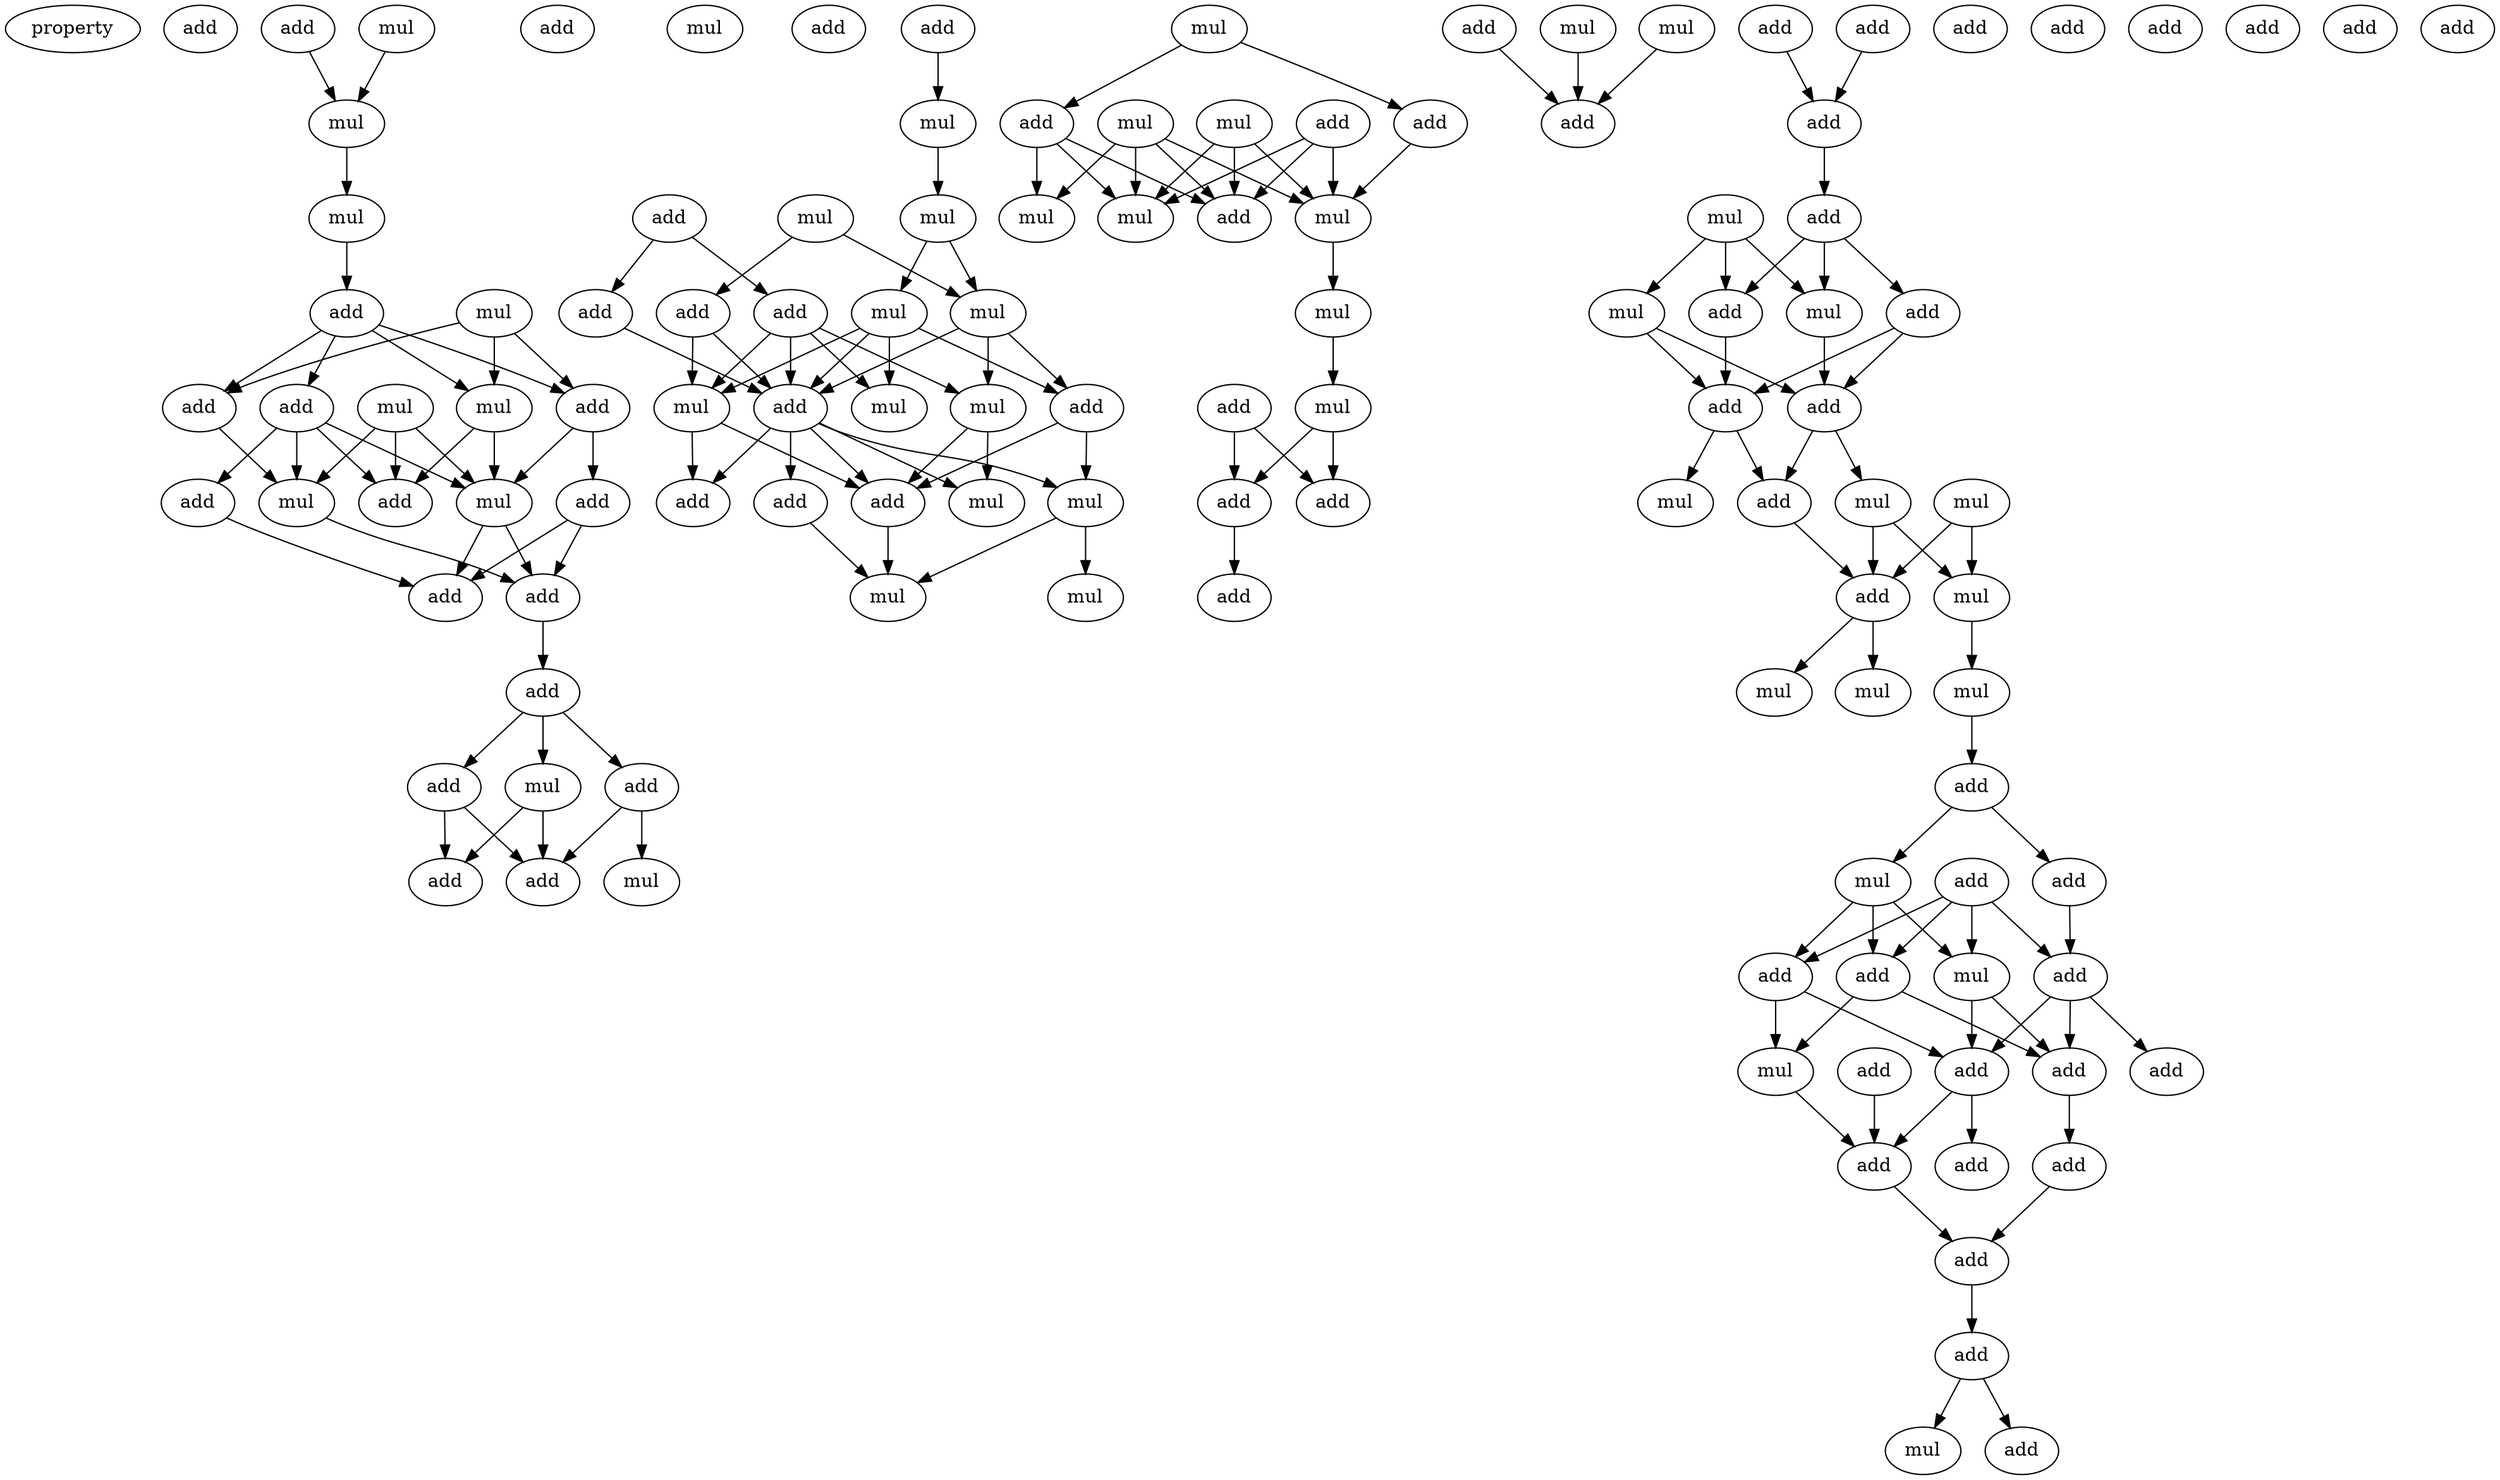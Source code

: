 digraph {
    node [fontcolor=black]
    property [mul=2,lf=1.3]
    0 [ label = add ];
    1 [ label = add ];
    2 [ label = add ];
    3 [ label = mul ];
    4 [ label = mul ];
    5 [ label = mul ];
    6 [ label = add ];
    7 [ label = mul ];
    8 [ label = mul ];
    9 [ label = add ];
    10 [ label = add ];
    11 [ label = add ];
    12 [ label = mul ];
    13 [ label = add ];
    14 [ label = mul ];
    15 [ label = add ];
    16 [ label = add ];
    17 [ label = mul ];
    18 [ label = add ];
    19 [ label = add ];
    20 [ label = add ];
    21 [ label = add ];
    22 [ label = add ];
    23 [ label = mul ];
    24 [ label = mul ];
    25 [ label = add ];
    26 [ label = mul ];
    27 [ label = add ];
    28 [ label = add ];
    29 [ label = add ];
    30 [ label = mul ];
    31 [ label = mul ];
    32 [ label = add ];
    33 [ label = mul ];
    34 [ label = add ];
    35 [ label = add ];
    36 [ label = mul ];
    37 [ label = add ];
    38 [ label = mul ];
    39 [ label = mul ];
    40 [ label = add ];
    41 [ label = mul ];
    42 [ label = mul ];
    43 [ label = add ];
    44 [ label = mul ];
    45 [ label = add ];
    46 [ label = add ];
    47 [ label = mul ];
    48 [ label = add ];
    49 [ label = mul ];
    50 [ label = mul ];
    51 [ label = mul ];
    52 [ label = add ];
    53 [ label = add ];
    54 [ label = add ];
    55 [ label = mul ];
    56 [ label = mul ];
    57 [ label = mul ];
    58 [ label = mul ];
    59 [ label = add ];
    60 [ label = mul ];
    61 [ label = mul ];
    62 [ label = add ];
    63 [ label = mul ];
    64 [ label = add ];
    65 [ label = add ];
    66 [ label = add ];
    67 [ label = add ];
    68 [ label = mul ];
    69 [ label = mul ];
    70 [ label = add ];
    71 [ label = add ];
    72 [ label = add ];
    73 [ label = add ];
    74 [ label = add ];
    75 [ label = mul ];
    76 [ label = add ];
    77 [ label = add ];
    78 [ label = add ];
    79 [ label = mul ];
    80 [ label = mul ];
    81 [ label = add ];
    82 [ label = add ];
    83 [ label = add ];
    84 [ label = mul ];
    85 [ label = mul ];
    86 [ label = mul ];
    87 [ label = mul ];
    88 [ label = add ];
    89 [ label = mul ];
    90 [ label = add ];
    91 [ label = mul ];
    92 [ label = mul ];
    93 [ label = add ];
    94 [ label = add ];
    95 [ label = add ];
    96 [ label = mul ];
    97 [ label = add ];
    98 [ label = add ];
    99 [ label = add ];
    100 [ label = add ];
    101 [ label = mul ];
    102 [ label = add ];
    103 [ label = add ];
    104 [ label = mul ];
    105 [ label = add ];
    106 [ label = add ];
    107 [ label = add ];
    108 [ label = add ];
    109 [ label = add ];
    110 [ label = add ];
    111 [ label = add ];
    112 [ label = add ];
    113 [ label = add ];
    114 [ label = add ];
    115 [ label = mul ];
    116 [ label = add ];
    1 -> 4 [ name = 0 ];
    3 -> 4 [ name = 1 ];
    4 -> 5 [ name = 2 ];
    5 -> 6 [ name = 3 ];
    6 -> 8 [ name = 4 ];
    6 -> 9 [ name = 5 ];
    6 -> 10 [ name = 6 ];
    6 -> 11 [ name = 7 ];
    7 -> 8 [ name = 8 ];
    7 -> 9 [ name = 9 ];
    7 -> 11 [ name = 10 ];
    8 -> 15 [ name = 11 ];
    8 -> 17 [ name = 12 ];
    9 -> 14 [ name = 13 ];
    10 -> 14 [ name = 14 ];
    10 -> 15 [ name = 15 ];
    10 -> 16 [ name = 16 ];
    10 -> 17 [ name = 17 ];
    11 -> 13 [ name = 18 ];
    11 -> 17 [ name = 19 ];
    12 -> 14 [ name = 20 ];
    12 -> 15 [ name = 21 ];
    12 -> 17 [ name = 22 ];
    13 -> 18 [ name = 23 ];
    13 -> 19 [ name = 24 ];
    14 -> 18 [ name = 25 ];
    16 -> 19 [ name = 26 ];
    17 -> 18 [ name = 27 ];
    17 -> 19 [ name = 28 ];
    18 -> 20 [ name = 29 ];
    20 -> 21 [ name = 30 ];
    20 -> 22 [ name = 31 ];
    20 -> 23 [ name = 32 ];
    21 -> 27 [ name = 33 ];
    21 -> 28 [ name = 34 ];
    22 -> 26 [ name = 35 ];
    22 -> 27 [ name = 36 ];
    23 -> 27 [ name = 37 ];
    23 -> 28 [ name = 38 ];
    29 -> 30 [ name = 39 ];
    30 -> 31 [ name = 40 ];
    31 -> 36 [ name = 41 ];
    31 -> 38 [ name = 42 ];
    32 -> 34 [ name = 43 ];
    32 -> 37 [ name = 44 ];
    33 -> 35 [ name = 45 ];
    33 -> 36 [ name = 46 ];
    34 -> 40 [ name = 47 ];
    35 -> 39 [ name = 48 ];
    35 -> 40 [ name = 49 ];
    36 -> 40 [ name = 50 ];
    36 -> 41 [ name = 51 ];
    36 -> 43 [ name = 52 ];
    37 -> 39 [ name = 53 ];
    37 -> 40 [ name = 54 ];
    37 -> 41 [ name = 55 ];
    37 -> 42 [ name = 56 ];
    38 -> 39 [ name = 57 ];
    38 -> 40 [ name = 58 ];
    38 -> 42 [ name = 59 ];
    38 -> 43 [ name = 60 ];
    39 -> 45 [ name = 61 ];
    39 -> 48 [ name = 62 ];
    40 -> 44 [ name = 63 ];
    40 -> 45 [ name = 64 ];
    40 -> 46 [ name = 65 ];
    40 -> 47 [ name = 66 ];
    40 -> 48 [ name = 67 ];
    41 -> 45 [ name = 68 ];
    41 -> 47 [ name = 69 ];
    43 -> 44 [ name = 70 ];
    43 -> 45 [ name = 71 ];
    44 -> 49 [ name = 72 ];
    44 -> 50 [ name = 73 ];
    45 -> 50 [ name = 74 ];
    46 -> 50 [ name = 75 ];
    51 -> 53 [ name = 76 ];
    51 -> 54 [ name = 77 ];
    52 -> 57 [ name = 78 ];
    52 -> 58 [ name = 79 ];
    52 -> 59 [ name = 80 ];
    53 -> 57 [ name = 81 ];
    53 -> 59 [ name = 82 ];
    53 -> 60 [ name = 83 ];
    54 -> 58 [ name = 84 ];
    55 -> 57 [ name = 85 ];
    55 -> 58 [ name = 86 ];
    55 -> 59 [ name = 87 ];
    55 -> 60 [ name = 88 ];
    56 -> 57 [ name = 89 ];
    56 -> 58 [ name = 90 ];
    56 -> 59 [ name = 91 ];
    58 -> 61 [ name = 92 ];
    61 -> 63 [ name = 93 ];
    62 -> 64 [ name = 94 ];
    62 -> 65 [ name = 95 ];
    63 -> 64 [ name = 96 ];
    63 -> 65 [ name = 97 ];
    64 -> 67 [ name = 98 ];
    66 -> 70 [ name = 99 ];
    68 -> 70 [ name = 100 ];
    69 -> 70 [ name = 101 ];
    71 -> 74 [ name = 102 ];
    73 -> 74 [ name = 103 ];
    74 -> 76 [ name = 104 ];
    75 -> 78 [ name = 105 ];
    75 -> 79 [ name = 106 ];
    75 -> 80 [ name = 107 ];
    76 -> 77 [ name = 108 ];
    76 -> 78 [ name = 109 ];
    76 -> 79 [ name = 110 ];
    77 -> 81 [ name = 111 ];
    77 -> 82 [ name = 112 ];
    78 -> 82 [ name = 113 ];
    79 -> 81 [ name = 114 ];
    80 -> 81 [ name = 115 ];
    80 -> 82 [ name = 116 ];
    81 -> 83 [ name = 117 ];
    81 -> 84 [ name = 118 ];
    82 -> 83 [ name = 119 ];
    82 -> 85 [ name = 120 ];
    83 -> 88 [ name = 121 ];
    84 -> 87 [ name = 122 ];
    84 -> 88 [ name = 123 ];
    86 -> 87 [ name = 124 ];
    86 -> 88 [ name = 125 ];
    87 -> 89 [ name = 126 ];
    88 -> 91 [ name = 127 ];
    88 -> 92 [ name = 128 ];
    89 -> 93 [ name = 129 ];
    93 -> 96 [ name = 130 ];
    93 -> 97 [ name = 131 ];
    94 -> 98 [ name = 132 ];
    94 -> 99 [ name = 133 ];
    94 -> 100 [ name = 134 ];
    94 -> 101 [ name = 135 ];
    96 -> 98 [ name = 136 ];
    96 -> 100 [ name = 137 ];
    96 -> 101 [ name = 138 ];
    97 -> 99 [ name = 139 ];
    98 -> 104 [ name = 140 ];
    98 -> 106 [ name = 141 ];
    99 -> 102 [ name = 142 ];
    99 -> 105 [ name = 143 ];
    99 -> 106 [ name = 144 ];
    100 -> 104 [ name = 145 ];
    100 -> 105 [ name = 146 ];
    101 -> 105 [ name = 147 ];
    101 -> 106 [ name = 148 ];
    103 -> 109 [ name = 149 ];
    104 -> 109 [ name = 150 ];
    105 -> 107 [ name = 151 ];
    105 -> 109 [ name = 152 ];
    106 -> 108 [ name = 153 ];
    108 -> 111 [ name = 154 ];
    109 -> 111 [ name = 155 ];
    111 -> 112 [ name = 156 ];
    112 -> 115 [ name = 157 ];
    112 -> 116 [ name = 158 ];
}
